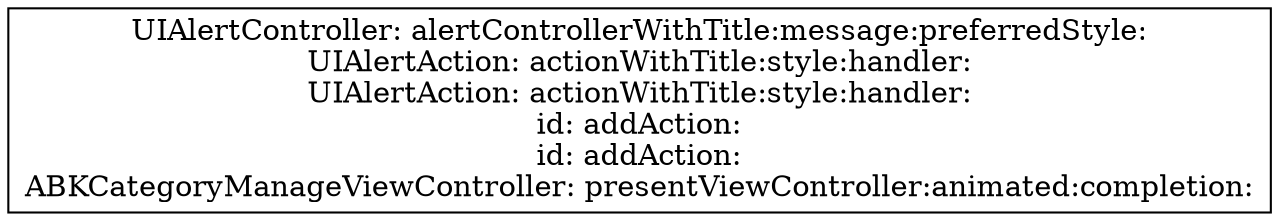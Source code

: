 digraph "ABKCategoryManageViewController: deleteButtonClick:" {
	"0x10001fa74" [label="UIAlertController: alertControllerWithTitle:message:preferredStyle:
UIAlertAction: actionWithTitle:style:handler:
UIAlertAction: actionWithTitle:style:handler:
id: addAction:
id: addAction:
ABKCategoryManageViewController: presentViewController:animated:completion:
" shape=box]
}

